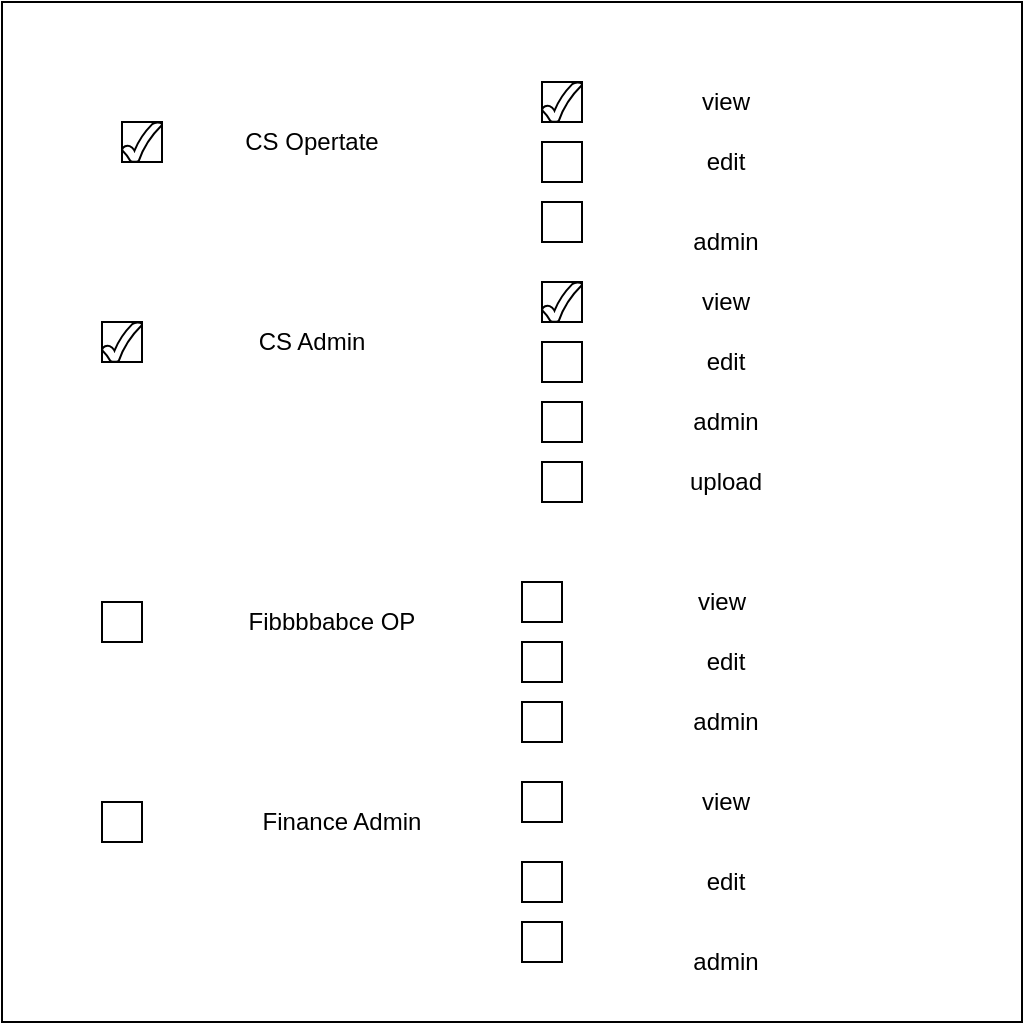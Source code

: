 <mxfile version="13.6.9" type="github">
  <diagram id="mjwhtsM7jmIFnL8jzsFZ" name="Page-1">
    <mxGraphModel dx="1024" dy="1732" grid="1" gridSize="10" guides="1" tooltips="1" connect="1" arrows="1" fold="1" page="1" pageScale="1" pageWidth="827" pageHeight="1169" math="0" shadow="0">
      <root>
        <mxCell id="0" />
        <mxCell id="1" parent="0" />
        <mxCell id="27NsoutEpngbTcqVYeVh-1" value="" style="whiteSpace=wrap;html=1;aspect=fixed;" vertex="1" parent="1">
          <mxGeometry x="90" y="-20" width="510" height="510" as="geometry" />
        </mxCell>
        <mxCell id="27NsoutEpngbTcqVYeVh-2" value="" style="whiteSpace=wrap;html=1;aspect=fixed;" vertex="1" parent="1">
          <mxGeometry x="150" y="40" width="20" height="20" as="geometry" />
        </mxCell>
        <mxCell id="27NsoutEpngbTcqVYeVh-7" value="" style="verticalLabelPosition=bottom;verticalAlign=top;html=1;shape=mxgraph.basic.tick" vertex="1" parent="1">
          <mxGeometry x="150" y="40" width="20" height="20" as="geometry" />
        </mxCell>
        <mxCell id="27NsoutEpngbTcqVYeVh-8" value="" style="whiteSpace=wrap;html=1;aspect=fixed;" vertex="1" parent="1">
          <mxGeometry x="140" y="140" width="20" height="20" as="geometry" />
        </mxCell>
        <mxCell id="27NsoutEpngbTcqVYeVh-9" value="" style="verticalLabelPosition=bottom;verticalAlign=top;html=1;shape=mxgraph.basic.tick" vertex="1" parent="1">
          <mxGeometry x="140" y="140" width="20" height="20" as="geometry" />
        </mxCell>
        <mxCell id="27NsoutEpngbTcqVYeVh-17" value="CS Opertate" style="text;html=1;strokeColor=none;fillColor=none;align=center;verticalAlign=middle;whiteSpace=wrap;rounded=0;" vertex="1" parent="1">
          <mxGeometry x="210" y="40" width="70" height="20" as="geometry" />
        </mxCell>
        <mxCell id="27NsoutEpngbTcqVYeVh-19" value="CS Admin" style="text;html=1;strokeColor=none;fillColor=none;align=center;verticalAlign=middle;whiteSpace=wrap;rounded=0;" vertex="1" parent="1">
          <mxGeometry x="210" y="140" width="70" height="20" as="geometry" />
        </mxCell>
        <mxCell id="27NsoutEpngbTcqVYeVh-21" value="" style="whiteSpace=wrap;html=1;aspect=fixed;" vertex="1" parent="1">
          <mxGeometry x="140" y="280" width="20" height="20" as="geometry" />
        </mxCell>
        <mxCell id="27NsoutEpngbTcqVYeVh-23" value="" style="whiteSpace=wrap;html=1;aspect=fixed;" vertex="1" parent="1">
          <mxGeometry x="140" y="380" width="20" height="20" as="geometry" />
        </mxCell>
        <mxCell id="27NsoutEpngbTcqVYeVh-24" value="Fibbbbabce OP" style="text;html=1;strokeColor=none;fillColor=none;align=center;verticalAlign=middle;whiteSpace=wrap;rounded=0;" vertex="1" parent="1">
          <mxGeometry x="210" y="280" width="90" height="20" as="geometry" />
        </mxCell>
        <mxCell id="27NsoutEpngbTcqVYeVh-27" value="Finance Admin" style="text;html=1;strokeColor=none;fillColor=none;align=center;verticalAlign=middle;whiteSpace=wrap;rounded=0;" vertex="1" parent="1">
          <mxGeometry x="210" y="380" width="100" height="20" as="geometry" />
        </mxCell>
        <mxCell id="27NsoutEpngbTcqVYeVh-28" value="" style="whiteSpace=wrap;html=1;aspect=fixed;" vertex="1" parent="1">
          <mxGeometry x="360" y="20" width="20" height="20" as="geometry" />
        </mxCell>
        <mxCell id="27NsoutEpngbTcqVYeVh-29" value="" style="whiteSpace=wrap;html=1;aspect=fixed;" vertex="1" parent="1">
          <mxGeometry x="360" y="50" width="20" height="20" as="geometry" />
        </mxCell>
        <mxCell id="27NsoutEpngbTcqVYeVh-30" value="" style="whiteSpace=wrap;html=1;aspect=fixed;" vertex="1" parent="1">
          <mxGeometry x="360" y="80" width="20" height="20" as="geometry" />
        </mxCell>
        <mxCell id="27NsoutEpngbTcqVYeVh-37" value="" style="verticalLabelPosition=bottom;verticalAlign=top;html=1;shape=mxgraph.basic.tick" vertex="1" parent="1">
          <mxGeometry x="360" y="20" width="20" height="20" as="geometry" />
        </mxCell>
        <mxCell id="27NsoutEpngbTcqVYeVh-40" value="view" style="text;html=1;strokeColor=none;fillColor=none;align=center;verticalAlign=middle;whiteSpace=wrap;rounded=0;" vertex="1" parent="1">
          <mxGeometry x="414" y="20" width="76" height="20" as="geometry" />
        </mxCell>
        <mxCell id="27NsoutEpngbTcqVYeVh-41" value="edit" style="text;html=1;strokeColor=none;fillColor=none;align=center;verticalAlign=middle;whiteSpace=wrap;rounded=0;" vertex="1" parent="1">
          <mxGeometry x="432" y="50" width="40" height="20" as="geometry" />
        </mxCell>
        <mxCell id="27NsoutEpngbTcqVYeVh-42" value="admin" style="text;html=1;strokeColor=none;fillColor=none;align=center;verticalAlign=middle;whiteSpace=wrap;rounded=0;" vertex="1" parent="1">
          <mxGeometry x="432" y="90" width="40" height="20" as="geometry" />
        </mxCell>
        <mxCell id="27NsoutEpngbTcqVYeVh-43" value="" style="whiteSpace=wrap;html=1;aspect=fixed;" vertex="1" parent="1">
          <mxGeometry x="360" y="120" width="20" height="20" as="geometry" />
        </mxCell>
        <mxCell id="27NsoutEpngbTcqVYeVh-44" value="" style="verticalLabelPosition=bottom;verticalAlign=top;html=1;shape=mxgraph.basic.tick" vertex="1" parent="1">
          <mxGeometry x="360" y="120" width="20" height="20" as="geometry" />
        </mxCell>
        <mxCell id="27NsoutEpngbTcqVYeVh-47" value="" style="whiteSpace=wrap;html=1;aspect=fixed;" vertex="1" parent="1">
          <mxGeometry x="360" y="150" width="20" height="20" as="geometry" />
        </mxCell>
        <mxCell id="27NsoutEpngbTcqVYeVh-50" value="" style="whiteSpace=wrap;html=1;aspect=fixed;" vertex="1" parent="1">
          <mxGeometry x="360" y="180" width="20" height="20" as="geometry" />
        </mxCell>
        <mxCell id="27NsoutEpngbTcqVYeVh-51" value="" style="whiteSpace=wrap;html=1;aspect=fixed;" vertex="1" parent="1">
          <mxGeometry x="360" y="210" width="20" height="20" as="geometry" />
        </mxCell>
        <mxCell id="27NsoutEpngbTcqVYeVh-53" value="" style="whiteSpace=wrap;html=1;aspect=fixed;" vertex="1" parent="1">
          <mxGeometry x="350" y="270" width="20" height="20" as="geometry" />
        </mxCell>
        <mxCell id="27NsoutEpngbTcqVYeVh-54" value="" style="whiteSpace=wrap;html=1;aspect=fixed;" vertex="1" parent="1">
          <mxGeometry x="350" y="300" width="20" height="20" as="geometry" />
        </mxCell>
        <mxCell id="27NsoutEpngbTcqVYeVh-55" value="" style="whiteSpace=wrap;html=1;aspect=fixed;" vertex="1" parent="1">
          <mxGeometry x="350" y="330" width="20" height="20" as="geometry" />
        </mxCell>
        <mxCell id="27NsoutEpngbTcqVYeVh-56" value="" style="whiteSpace=wrap;html=1;aspect=fixed;" vertex="1" parent="1">
          <mxGeometry x="350" y="440" width="20" height="20" as="geometry" />
        </mxCell>
        <mxCell id="27NsoutEpngbTcqVYeVh-57" value="" style="whiteSpace=wrap;html=1;aspect=fixed;" vertex="1" parent="1">
          <mxGeometry x="350" y="370" width="20" height="20" as="geometry" />
        </mxCell>
        <mxCell id="27NsoutEpngbTcqVYeVh-58" value="" style="whiteSpace=wrap;html=1;aspect=fixed;" vertex="1" parent="1">
          <mxGeometry x="350" y="410" width="20" height="20" as="geometry" />
        </mxCell>
        <mxCell id="27NsoutEpngbTcqVYeVh-76" value="view" style="text;html=1;strokeColor=none;fillColor=none;align=center;verticalAlign=middle;whiteSpace=wrap;rounded=0;" vertex="1" parent="1">
          <mxGeometry x="432" y="120" width="40" height="20" as="geometry" />
        </mxCell>
        <mxCell id="27NsoutEpngbTcqVYeVh-77" value="edit" style="text;html=1;strokeColor=none;fillColor=none;align=center;verticalAlign=middle;whiteSpace=wrap;rounded=0;" vertex="1" parent="1">
          <mxGeometry x="432" y="150" width="40" height="20" as="geometry" />
        </mxCell>
        <mxCell id="27NsoutEpngbTcqVYeVh-78" value="admin" style="text;html=1;strokeColor=none;fillColor=none;align=center;verticalAlign=middle;whiteSpace=wrap;rounded=0;" vertex="1" parent="1">
          <mxGeometry x="432" y="180" width="40" height="20" as="geometry" />
        </mxCell>
        <mxCell id="27NsoutEpngbTcqVYeVh-79" value="upload" style="text;html=1;strokeColor=none;fillColor=none;align=center;verticalAlign=middle;whiteSpace=wrap;rounded=0;" vertex="1" parent="1">
          <mxGeometry x="432" y="210" width="40" height="20" as="geometry" />
        </mxCell>
        <mxCell id="27NsoutEpngbTcqVYeVh-80" value="view" style="text;html=1;strokeColor=none;fillColor=none;align=center;verticalAlign=middle;whiteSpace=wrap;rounded=0;" vertex="1" parent="1">
          <mxGeometry x="430" y="270" width="40" height="20" as="geometry" />
        </mxCell>
        <mxCell id="27NsoutEpngbTcqVYeVh-81" value="edit" style="text;html=1;strokeColor=none;fillColor=none;align=center;verticalAlign=middle;whiteSpace=wrap;rounded=0;" vertex="1" parent="1">
          <mxGeometry x="432" y="300" width="40" height="20" as="geometry" />
        </mxCell>
        <mxCell id="27NsoutEpngbTcqVYeVh-82" value="admin" style="text;html=1;strokeColor=none;fillColor=none;align=center;verticalAlign=middle;whiteSpace=wrap;rounded=0;" vertex="1" parent="1">
          <mxGeometry x="432" y="330" width="40" height="20" as="geometry" />
        </mxCell>
        <mxCell id="27NsoutEpngbTcqVYeVh-83" value="view" style="text;html=1;strokeColor=none;fillColor=none;align=center;verticalAlign=middle;whiteSpace=wrap;rounded=0;" vertex="1" parent="1">
          <mxGeometry x="432" y="370" width="40" height="20" as="geometry" />
        </mxCell>
        <mxCell id="27NsoutEpngbTcqVYeVh-84" value="edit" style="text;html=1;strokeColor=none;fillColor=none;align=center;verticalAlign=middle;whiteSpace=wrap;rounded=0;" vertex="1" parent="1">
          <mxGeometry x="432" y="410" width="40" height="20" as="geometry" />
        </mxCell>
        <mxCell id="27NsoutEpngbTcqVYeVh-85" value="admin" style="text;html=1;strokeColor=none;fillColor=none;align=center;verticalAlign=middle;whiteSpace=wrap;rounded=0;" vertex="1" parent="1">
          <mxGeometry x="432" y="450" width="40" height="20" as="geometry" />
        </mxCell>
      </root>
    </mxGraphModel>
  </diagram>
</mxfile>

